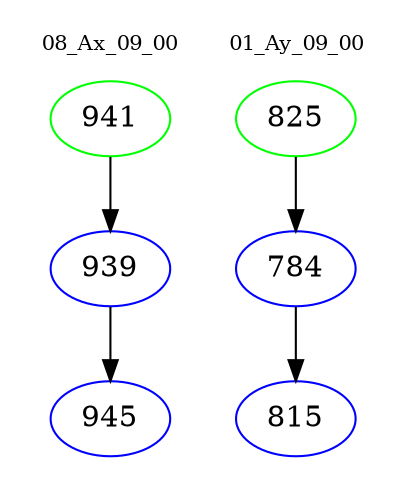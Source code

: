 digraph{
subgraph cluster_0 {
color = white
label = "08_Ax_09_00";
fontsize=10;
T0_941 [label="941", color="green"]
T0_941 -> T0_939 [color="black"]
T0_939 [label="939", color="blue"]
T0_939 -> T0_945 [color="black"]
T0_945 [label="945", color="blue"]
}
subgraph cluster_1 {
color = white
label = "01_Ay_09_00";
fontsize=10;
T1_825 [label="825", color="green"]
T1_825 -> T1_784 [color="black"]
T1_784 [label="784", color="blue"]
T1_784 -> T1_815 [color="black"]
T1_815 [label="815", color="blue"]
}
}
